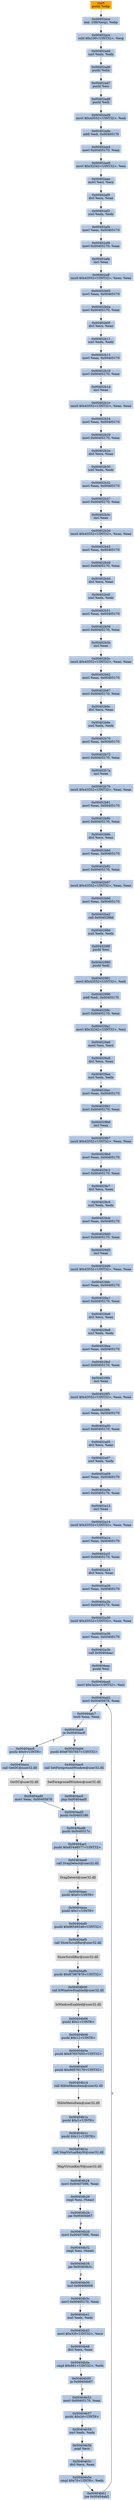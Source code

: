 digraph G {
node[shape=rectangle,style=filled,fillcolor=lightsteelblue,color=lightsteelblue]
bgcolor="transparent"
a0x00402ac9pushl_ebp[label="start\npushl %ebp",color="lightgrey",fillcolor="orange"];
a0x00402acaleal__108esp__ebp[label="0x00402aca\nleal -108(%esp), %ebp"];
a0x00402acesubl_0x100UINT32_esp[label="0x00402ace\nsubl $0x100<UINT32>, %esp"];
a0x00402ad4xorl_edx_edx[label="0x00402ad4\nxorl %edx, %edx"];
a0x00402ad6pushl_ebx[label="0x00402ad6\npushl %ebx"];
a0x00402ad7pushl_esi[label="0x00402ad7\npushl %esi"];
a0x00402ad8pushl_edi[label="0x00402ad8\npushl %edi"];
a0x00402ad9movl_0x43552UINT32_edi[label="0x00402ad9\nmovl $0x43552<UINT32>, %edi"];
a0x00402adeaddl_edi_0x00405170[label="0x00402ade\naddl %edi, 0x00405170"];
a0x00402ae4movl_0x00405170_eax[label="0x00402ae4\nmovl 0x00405170, %eax"];
a0x00402ae9movl_0x32342UINT32_esi[label="0x00402ae9\nmovl $0x32342<UINT32>, %esi"];
a0x00402aeemovl_esi_ecx[label="0x00402aee\nmovl %esi, %ecx"];
a0x00402af0divl_ecx_eax[label="0x00402af0\ndivl %ecx, %eax"];
a0x00402af2xorl_edx_edx[label="0x00402af2\nxorl %edx, %edx"];
a0x00402af4movl_eax_0x00405170[label="0x00402af4\nmovl %eax, 0x00405170"];
a0x00402af9movl_0x00405170_eax[label="0x00402af9\nmovl 0x00405170, %eax"];
a0x00402afeincl_eax[label="0x00402afe\nincl %eax"];
a0x00402affimull_0x43552UINT32_eax_eax[label="0x00402aff\nimull $0x43552<UINT32>, %eax, %eax"];
a0x00402b05movl_eax_0x00405170[label="0x00402b05\nmovl %eax, 0x00405170"];
a0x00402b0amovl_0x00405170_eax[label="0x00402b0a\nmovl 0x00405170, %eax"];
a0x00402b0fdivl_ecx_eax[label="0x00402b0f\ndivl %ecx, %eax"];
a0x00402b11xorl_edx_edx[label="0x00402b11\nxorl %edx, %edx"];
a0x00402b13movl_eax_0x00405170[label="0x00402b13\nmovl %eax, 0x00405170"];
a0x00402b18movl_0x00405170_eax[label="0x00402b18\nmovl 0x00405170, %eax"];
a0x00402b1dincl_eax[label="0x00402b1d\nincl %eax"];
a0x00402b1eimull_0x43552UINT32_eax_eax[label="0x00402b1e\nimull $0x43552<UINT32>, %eax, %eax"];
a0x00402b24movl_eax_0x00405170[label="0x00402b24\nmovl %eax, 0x00405170"];
a0x00402b29movl_0x00405170_eax[label="0x00402b29\nmovl 0x00405170, %eax"];
a0x00402b2edivl_ecx_eax[label="0x00402b2e\ndivl %ecx, %eax"];
a0x00402b30xorl_edx_edx[label="0x00402b30\nxorl %edx, %edx"];
a0x00402b32movl_eax_0x00405170[label="0x00402b32\nmovl %eax, 0x00405170"];
a0x00402b37movl_0x00405170_eax[label="0x00402b37\nmovl 0x00405170, %eax"];
a0x00402b3cincl_eax[label="0x00402b3c\nincl %eax"];
a0x00402b3dimull_0x43552UINT32_eax_eax[label="0x00402b3d\nimull $0x43552<UINT32>, %eax, %eax"];
a0x00402b43movl_eax_0x00405170[label="0x00402b43\nmovl %eax, 0x00405170"];
a0x00402b48movl_0x00405170_eax[label="0x00402b48\nmovl 0x00405170, %eax"];
a0x00402b4ddivl_ecx_eax[label="0x00402b4d\ndivl %ecx, %eax"];
a0x00402b4fxorl_edx_edx[label="0x00402b4f\nxorl %edx, %edx"];
a0x00402b51movl_eax_0x00405170[label="0x00402b51\nmovl %eax, 0x00405170"];
a0x00402b56movl_0x00405170_eax[label="0x00402b56\nmovl 0x00405170, %eax"];
a0x00402b5bincl_eax[label="0x00402b5b\nincl %eax"];
a0x00402b5cimull_0x43552UINT32_eax_eax[label="0x00402b5c\nimull $0x43552<UINT32>, %eax, %eax"];
a0x00402b62movl_eax_0x00405170[label="0x00402b62\nmovl %eax, 0x00405170"];
a0x00402b67movl_0x00405170_eax[label="0x00402b67\nmovl 0x00405170, %eax"];
a0x00402b6cdivl_ecx_eax[label="0x00402b6c\ndivl %ecx, %eax"];
a0x00402b6exorl_edx_edx[label="0x00402b6e\nxorl %edx, %edx"];
a0x00402b70movl_eax_0x00405170[label="0x00402b70\nmovl %eax, 0x00405170"];
a0x00402b75movl_0x00405170_eax[label="0x00402b75\nmovl 0x00405170, %eax"];
a0x00402b7aincl_eax[label="0x00402b7a\nincl %eax"];
a0x00402b7bimull_0x43552UINT32_eax_eax[label="0x00402b7b\nimull $0x43552<UINT32>, %eax, %eax"];
a0x00402b81movl_eax_0x00405170[label="0x00402b81\nmovl %eax, 0x00405170"];
a0x00402b86movl_0x00405170_eax[label="0x00402b86\nmovl 0x00405170, %eax"];
a0x00402b8bdivl_ecx_eax[label="0x00402b8b\ndivl %ecx, %eax"];
a0x00402b8dmovl_eax_0x00405170[label="0x00402b8d\nmovl %eax, 0x00405170"];
a0x00402b92movl_0x00405170_eax[label="0x00402b92\nmovl 0x00405170, %eax"];
a0x00402b97imull_0x43552UINT32_eax_eax[label="0x00402b97\nimull $0x43552<UINT32>, %eax, %eax"];
a0x00402b9dmovl_eax_0x00405170[label="0x00402b9d\nmovl %eax, 0x00405170"];
a0x00402ba2call_0x0040298d[label="0x00402ba2\ncall 0x0040298d"];
a0x0040298dxorl_edx_edx[label="0x0040298d\nxorl %edx, %edx"];
a0x0040298fpushl_esi[label="0x0040298f\npushl %esi"];
a0x00402990pushl_edi[label="0x00402990\npushl %edi"];
a0x00402991movl_0x43552UINT32_edi[label="0x00402991\nmovl $0x43552<UINT32>, %edi"];
a0x00402996addl_edi_0x00405170[label="0x00402996\naddl %edi, 0x00405170"];
a0x0040299cmovl_0x00405170_eax[label="0x0040299c\nmovl 0x00405170, %eax"];
a0x004029a1movl_0x32342UINT32_esi[label="0x004029a1\nmovl $0x32342<UINT32>, %esi"];
a0x004029a6movl_esi_ecx[label="0x004029a6\nmovl %esi, %ecx"];
a0x004029a8divl_ecx_eax[label="0x004029a8\ndivl %ecx, %eax"];
a0x004029aaxorl_edx_edx[label="0x004029aa\nxorl %edx, %edx"];
a0x004029acmovl_eax_0x00405170[label="0x004029ac\nmovl %eax, 0x00405170"];
a0x004029b1movl_0x00405170_eax[label="0x004029b1\nmovl 0x00405170, %eax"];
a0x004029b6incl_eax[label="0x004029b6\nincl %eax"];
a0x004029b7imull_0x43552UINT32_eax_eax[label="0x004029b7\nimull $0x43552<UINT32>, %eax, %eax"];
a0x004029bdmovl_eax_0x00405170[label="0x004029bd\nmovl %eax, 0x00405170"];
a0x004029c2movl_0x00405170_eax[label="0x004029c2\nmovl 0x00405170, %eax"];
a0x004029c7divl_ecx_eax[label="0x004029c7\ndivl %ecx, %eax"];
a0x004029c9xorl_edx_edx[label="0x004029c9\nxorl %edx, %edx"];
a0x004029cbmovl_eax_0x00405170[label="0x004029cb\nmovl %eax, 0x00405170"];
a0x004029d0movl_0x00405170_eax[label="0x004029d0\nmovl 0x00405170, %eax"];
a0x004029d5incl_eax[label="0x004029d5\nincl %eax"];
a0x004029d6imull_0x43552UINT32_eax_eax[label="0x004029d6\nimull $0x43552<UINT32>, %eax, %eax"];
a0x004029dcmovl_eax_0x00405170[label="0x004029dc\nmovl %eax, 0x00405170"];
a0x004029e1movl_0x00405170_eax[label="0x004029e1\nmovl 0x00405170, %eax"];
a0x004029e6divl_ecx_eax[label="0x004029e6\ndivl %ecx, %eax"];
a0x004029e8xorl_edx_edx[label="0x004029e8\nxorl %edx, %edx"];
a0x004029eamovl_eax_0x00405170[label="0x004029ea\nmovl %eax, 0x00405170"];
a0x004029efmovl_0x00405170_eax[label="0x004029ef\nmovl 0x00405170, %eax"];
a0x004029f4incl_eax[label="0x004029f4\nincl %eax"];
a0x004029f5imull_0x43552UINT32_eax_eax[label="0x004029f5\nimull $0x43552<UINT32>, %eax, %eax"];
a0x004029fbmovl_eax_0x00405170[label="0x004029fb\nmovl %eax, 0x00405170"];
a0x00402a00movl_0x00405170_eax[label="0x00402a00\nmovl 0x00405170, %eax"];
a0x00402a05divl_ecx_eax[label="0x00402a05\ndivl %ecx, %eax"];
a0x00402a07xorl_edx_edx[label="0x00402a07\nxorl %edx, %edx"];
a0x00402a09movl_eax_0x00405170[label="0x00402a09\nmovl %eax, 0x00405170"];
a0x00402a0emovl_0x00405170_eax[label="0x00402a0e\nmovl 0x00405170, %eax"];
a0x00402a13incl_eax[label="0x00402a13\nincl %eax"];
a0x00402a14imull_0x43552UINT32_eax_eax[label="0x00402a14\nimull $0x43552<UINT32>, %eax, %eax"];
a0x00402a1amovl_eax_0x00405170[label="0x00402a1a\nmovl %eax, 0x00405170"];
a0x00402a1fmovl_0x00405170_eax[label="0x00402a1f\nmovl 0x00405170, %eax"];
a0x00402a24divl_ecx_eax[label="0x00402a24\ndivl %ecx, %eax"];
a0x00402a26movl_eax_0x00405170[label="0x00402a26\nmovl %eax, 0x00405170"];
a0x00402a2bmovl_0x00405170_eax[label="0x00402a2b\nmovl 0x00405170, %eax"];
a0x00402a30imull_0x43552UINT32_eax_eax[label="0x00402a30\nimull $0x43552<UINT32>, %eax, %eax"];
a0x00402a36movl_eax_0x00405170[label="0x00402a36\nmovl %eax, 0x00405170"];
a0x00402a3bcall_0x00404aac[label="0x00402a3b\ncall 0x00404aac"];
a0x00404aacpushl_esi[label="0x00404aac\npushl %esi"];
a0x00404aadmovl_0x3a2aUINT32_esi[label="0x00404aad\nmovl $0x3a2a<UINT32>, %esi"];
a0x00404ab2movl_0x00405678_eax[label="0x00404ab2\nmovl 0x00405678, %eax"];
a0x00404ab7testl_eax_eax[label="0x00404ab7\ntestl %eax, %eax"];
a0x00404ab9je_0x00404ac8[label="0x00404ab9\nje 0x00404ac8"];
a0x00404ac8pushl_0x0UINT8[label="0x00404ac8\npushl $0x0<UINT8>"];
a0x00404acacall_GetDC_user32_dll[label="0x00404aca\ncall GetDC@user32.dll"];
GetDC_user32_dll[label="GetDC@user32.dll",color="lightgrey",fillcolor="lightgrey"];
a0x00404ad0movl_eax_0x00405678[label="0x00404ad0\nmovl %eax, 0x00405678"];
a0x00404ad5pushl_0x00405180[label="0x00404ad5\npushl 0x00405180"];
a0x00404adbpushl_0x0040517c[label="0x00404adb\npushl 0x0040517c"];
a0x00404ae1pushl_0x85446577UINT32[label="0x00404ae1\npushl $0x85446577<UINT32>"];
a0x00404ae6call_DragDetect_user32_dll[label="0x00404ae6\ncall DragDetect@user32.dll"];
DragDetect_user32_dll[label="DragDetect@user32.dll",color="lightgrey",fillcolor="lightgrey"];
a0x00404aecpushl_0x0UINT8[label="0x00404aec\npushl $0x0<UINT8>"];
a0x00404aeepushl_0x1UINT8[label="0x00404aee\npushl $0x1<UINT8>"];
a0x00404af0pushl_0x86546546UINT32[label="0x00404af0\npushl $0x86546546<UINT32>"];
a0x00404af5call_ShowScrollBar_user32_dll[label="0x00404af5\ncall ShowScrollBar@user32.dll"];
ShowScrollBar_user32_dll[label="ShowScrollBar@user32.dll",color="lightgrey",fillcolor="lightgrey"];
a0x00404afbpushl_0x87987878UINT32[label="0x00404afb\npushl $0x87987878<UINT32>"];
a0x00404b00call_IsWindowEnabled_user32_dll[label="0x00404b00\ncall IsWindowEnabled@user32.dll"];
IsWindowEnabled_user32_dll[label="IsWindowEnabled@user32.dll",color="lightgrey",fillcolor="lightgrey"];
a0x00404b06pushl_0x1UINT8[label="0x00404b06\npushl $0x1<UINT8>"];
a0x00404b08pushl_0x12UINT8[label="0x00404b08\npushl $0x12<UINT8>"];
a0x00404b0apushl_0x97657655UINT32[label="0x00404b0a\npushl $0x97657655<UINT32>"];
a0x00404b0fpushl_0x96576179UINT32[label="0x00404b0f\npushl $0x96576179<UINT32>"];
a0x00404b14call_HiliteMenuItem_user32_dll[label="0x00404b14\ncall HiliteMenuItem@user32.dll"];
HiliteMenuItem_user32_dll[label="HiliteMenuItem@user32.dll",color="lightgrey",fillcolor="lightgrey"];
a0x00404b1apushl_0x2UINT8[label="0x00404b1a\npushl $0x2<UINT8>"];
a0x00404b1cpushl_0x11UINT8[label="0x00404b1c\npushl $0x11<UINT8>"];
a0x00404b1ecall_MapVirtualKeyW_user32_dll[label="0x00404b1e\ncall MapVirtualKeyW@user32.dll"];
MapVirtualKeyW_user32_dll[label="MapVirtualKeyW@user32.dll",color="lightgrey",fillcolor="lightgrey"];
a0x00404b24movl_0x00407098_eax[label="0x00404b24\nmovl 0x00407098, %eax"];
a0x00404b29cmpl_esi_eax_[label="0x00404b29\ncmpl %esi, (%eax)"];
a0x00404b2bjae_0x00404b67[label="0x00404b2b\njae 0x00404b67"];
a0x00404b2dmovl_0x00407098_eax[label="0x00404b2d\nmovl 0x00407098, %eax"];
a0x00404b32cmpl_esi_eax_[label="0x00404b32\ncmpl %esi, (%eax)"];
a0x00404b34jae_0x00404b3c[label="0x00404b34\njae 0x00404b3c"];
a0x00404b36incl_0x00406008[label="0x00404b36\nincl 0x00406008"];
a0x00404b3cmovl_0x00405170_eax[label="0x00404b3c\nmovl 0x00405170, %eax"];
a0x00404b41xorl_edx_edx[label="0x00404b41\nxorl %edx, %edx"];
a0x00404b43movl_0x32fUINT32_ecx[label="0x00404b43\nmovl $0x32f<UINT32>, %ecx"];
a0x00404b48divl_ecx_eax[label="0x00404b48\ndivl %ecx, %eax"];
a0x00404b4acmpl_0x661UINT32_edx[label="0x00404b4a\ncmpl $0x661<UINT32>, %edx"];
a0x00404b50ja_0x00404b67[label="0x00404b50\nja 0x00404b67"];
a0x00404b52movl_0x00405170_eax[label="0x00404b52\nmovl 0x00405170, %eax"];
a0x00404b57pushl_0x2dUINT8[label="0x00404b57\npushl $0x2d<UINT8>"];
a0x00404b59xorl_edx_edx[label="0x00404b59\nxorl %edx, %edx"];
a0x00404b5bpopl_ecx[label="0x00404b5b\npopl %ecx"];
a0x00404b5cdivl_ecx_eax[label="0x00404b5c\ndivl %ecx, %eax"];
a0x00404b5ecmpl_0x70UINT8_edx[label="0x00404b5e\ncmpl $0x70<UINT8>, %edx"];
a0x00404b61jne_0x00404ab2[label="0x00404b61\njne 0x00404ab2"];
a0x00404abbpushl_0x97657657UINT32[label="0x00404abb\npushl $0x97657657<UINT32>"];
a0x00404ac0call_SetForegroundWindow_user32_dll[label="0x00404ac0\ncall SetForegroundWindow@user32.dll"];
SetForegroundWindow_user32_dll[label="SetForegroundWindow@user32.dll",color="lightgrey",fillcolor="lightgrey"];
a0x00404ac6jmp_0x00404ad5[label="0x00404ac6\njmp 0x00404ad5"];
a0x00402ac9pushl_ebp -> a0x00402acaleal__108esp__ebp [color="#000000"];
a0x00402acaleal__108esp__ebp -> a0x00402acesubl_0x100UINT32_esp [color="#000000"];
a0x00402acesubl_0x100UINT32_esp -> a0x00402ad4xorl_edx_edx [color="#000000"];
a0x00402ad4xorl_edx_edx -> a0x00402ad6pushl_ebx [color="#000000"];
a0x00402ad6pushl_ebx -> a0x00402ad7pushl_esi [color="#000000"];
a0x00402ad7pushl_esi -> a0x00402ad8pushl_edi [color="#000000"];
a0x00402ad8pushl_edi -> a0x00402ad9movl_0x43552UINT32_edi [color="#000000"];
a0x00402ad9movl_0x43552UINT32_edi -> a0x00402adeaddl_edi_0x00405170 [color="#000000"];
a0x00402adeaddl_edi_0x00405170 -> a0x00402ae4movl_0x00405170_eax [color="#000000"];
a0x00402ae4movl_0x00405170_eax -> a0x00402ae9movl_0x32342UINT32_esi [color="#000000"];
a0x00402ae9movl_0x32342UINT32_esi -> a0x00402aeemovl_esi_ecx [color="#000000"];
a0x00402aeemovl_esi_ecx -> a0x00402af0divl_ecx_eax [color="#000000"];
a0x00402af0divl_ecx_eax -> a0x00402af2xorl_edx_edx [color="#000000"];
a0x00402af2xorl_edx_edx -> a0x00402af4movl_eax_0x00405170 [color="#000000"];
a0x00402af4movl_eax_0x00405170 -> a0x00402af9movl_0x00405170_eax [color="#000000"];
a0x00402af9movl_0x00405170_eax -> a0x00402afeincl_eax [color="#000000"];
a0x00402afeincl_eax -> a0x00402affimull_0x43552UINT32_eax_eax [color="#000000"];
a0x00402affimull_0x43552UINT32_eax_eax -> a0x00402b05movl_eax_0x00405170 [color="#000000"];
a0x00402b05movl_eax_0x00405170 -> a0x00402b0amovl_0x00405170_eax [color="#000000"];
a0x00402b0amovl_0x00405170_eax -> a0x00402b0fdivl_ecx_eax [color="#000000"];
a0x00402b0fdivl_ecx_eax -> a0x00402b11xorl_edx_edx [color="#000000"];
a0x00402b11xorl_edx_edx -> a0x00402b13movl_eax_0x00405170 [color="#000000"];
a0x00402b13movl_eax_0x00405170 -> a0x00402b18movl_0x00405170_eax [color="#000000"];
a0x00402b18movl_0x00405170_eax -> a0x00402b1dincl_eax [color="#000000"];
a0x00402b1dincl_eax -> a0x00402b1eimull_0x43552UINT32_eax_eax [color="#000000"];
a0x00402b1eimull_0x43552UINT32_eax_eax -> a0x00402b24movl_eax_0x00405170 [color="#000000"];
a0x00402b24movl_eax_0x00405170 -> a0x00402b29movl_0x00405170_eax [color="#000000"];
a0x00402b29movl_0x00405170_eax -> a0x00402b2edivl_ecx_eax [color="#000000"];
a0x00402b2edivl_ecx_eax -> a0x00402b30xorl_edx_edx [color="#000000"];
a0x00402b30xorl_edx_edx -> a0x00402b32movl_eax_0x00405170 [color="#000000"];
a0x00402b32movl_eax_0x00405170 -> a0x00402b37movl_0x00405170_eax [color="#000000"];
a0x00402b37movl_0x00405170_eax -> a0x00402b3cincl_eax [color="#000000"];
a0x00402b3cincl_eax -> a0x00402b3dimull_0x43552UINT32_eax_eax [color="#000000"];
a0x00402b3dimull_0x43552UINT32_eax_eax -> a0x00402b43movl_eax_0x00405170 [color="#000000"];
a0x00402b43movl_eax_0x00405170 -> a0x00402b48movl_0x00405170_eax [color="#000000"];
a0x00402b48movl_0x00405170_eax -> a0x00402b4ddivl_ecx_eax [color="#000000"];
a0x00402b4ddivl_ecx_eax -> a0x00402b4fxorl_edx_edx [color="#000000"];
a0x00402b4fxorl_edx_edx -> a0x00402b51movl_eax_0x00405170 [color="#000000"];
a0x00402b51movl_eax_0x00405170 -> a0x00402b56movl_0x00405170_eax [color="#000000"];
a0x00402b56movl_0x00405170_eax -> a0x00402b5bincl_eax [color="#000000"];
a0x00402b5bincl_eax -> a0x00402b5cimull_0x43552UINT32_eax_eax [color="#000000"];
a0x00402b5cimull_0x43552UINT32_eax_eax -> a0x00402b62movl_eax_0x00405170 [color="#000000"];
a0x00402b62movl_eax_0x00405170 -> a0x00402b67movl_0x00405170_eax [color="#000000"];
a0x00402b67movl_0x00405170_eax -> a0x00402b6cdivl_ecx_eax [color="#000000"];
a0x00402b6cdivl_ecx_eax -> a0x00402b6exorl_edx_edx [color="#000000"];
a0x00402b6exorl_edx_edx -> a0x00402b70movl_eax_0x00405170 [color="#000000"];
a0x00402b70movl_eax_0x00405170 -> a0x00402b75movl_0x00405170_eax [color="#000000"];
a0x00402b75movl_0x00405170_eax -> a0x00402b7aincl_eax [color="#000000"];
a0x00402b7aincl_eax -> a0x00402b7bimull_0x43552UINT32_eax_eax [color="#000000"];
a0x00402b7bimull_0x43552UINT32_eax_eax -> a0x00402b81movl_eax_0x00405170 [color="#000000"];
a0x00402b81movl_eax_0x00405170 -> a0x00402b86movl_0x00405170_eax [color="#000000"];
a0x00402b86movl_0x00405170_eax -> a0x00402b8bdivl_ecx_eax [color="#000000"];
a0x00402b8bdivl_ecx_eax -> a0x00402b8dmovl_eax_0x00405170 [color="#000000"];
a0x00402b8dmovl_eax_0x00405170 -> a0x00402b92movl_0x00405170_eax [color="#000000"];
a0x00402b92movl_0x00405170_eax -> a0x00402b97imull_0x43552UINT32_eax_eax [color="#000000"];
a0x00402b97imull_0x43552UINT32_eax_eax -> a0x00402b9dmovl_eax_0x00405170 [color="#000000"];
a0x00402b9dmovl_eax_0x00405170 -> a0x00402ba2call_0x0040298d [color="#000000"];
a0x00402ba2call_0x0040298d -> a0x0040298dxorl_edx_edx [color="#000000"];
a0x0040298dxorl_edx_edx -> a0x0040298fpushl_esi [color="#000000"];
a0x0040298fpushl_esi -> a0x00402990pushl_edi [color="#000000"];
a0x00402990pushl_edi -> a0x00402991movl_0x43552UINT32_edi [color="#000000"];
a0x00402991movl_0x43552UINT32_edi -> a0x00402996addl_edi_0x00405170 [color="#000000"];
a0x00402996addl_edi_0x00405170 -> a0x0040299cmovl_0x00405170_eax [color="#000000"];
a0x0040299cmovl_0x00405170_eax -> a0x004029a1movl_0x32342UINT32_esi [color="#000000"];
a0x004029a1movl_0x32342UINT32_esi -> a0x004029a6movl_esi_ecx [color="#000000"];
a0x004029a6movl_esi_ecx -> a0x004029a8divl_ecx_eax [color="#000000"];
a0x004029a8divl_ecx_eax -> a0x004029aaxorl_edx_edx [color="#000000"];
a0x004029aaxorl_edx_edx -> a0x004029acmovl_eax_0x00405170 [color="#000000"];
a0x004029acmovl_eax_0x00405170 -> a0x004029b1movl_0x00405170_eax [color="#000000"];
a0x004029b1movl_0x00405170_eax -> a0x004029b6incl_eax [color="#000000"];
a0x004029b6incl_eax -> a0x004029b7imull_0x43552UINT32_eax_eax [color="#000000"];
a0x004029b7imull_0x43552UINT32_eax_eax -> a0x004029bdmovl_eax_0x00405170 [color="#000000"];
a0x004029bdmovl_eax_0x00405170 -> a0x004029c2movl_0x00405170_eax [color="#000000"];
a0x004029c2movl_0x00405170_eax -> a0x004029c7divl_ecx_eax [color="#000000"];
a0x004029c7divl_ecx_eax -> a0x004029c9xorl_edx_edx [color="#000000"];
a0x004029c9xorl_edx_edx -> a0x004029cbmovl_eax_0x00405170 [color="#000000"];
a0x004029cbmovl_eax_0x00405170 -> a0x004029d0movl_0x00405170_eax [color="#000000"];
a0x004029d0movl_0x00405170_eax -> a0x004029d5incl_eax [color="#000000"];
a0x004029d5incl_eax -> a0x004029d6imull_0x43552UINT32_eax_eax [color="#000000"];
a0x004029d6imull_0x43552UINT32_eax_eax -> a0x004029dcmovl_eax_0x00405170 [color="#000000"];
a0x004029dcmovl_eax_0x00405170 -> a0x004029e1movl_0x00405170_eax [color="#000000"];
a0x004029e1movl_0x00405170_eax -> a0x004029e6divl_ecx_eax [color="#000000"];
a0x004029e6divl_ecx_eax -> a0x004029e8xorl_edx_edx [color="#000000"];
a0x004029e8xorl_edx_edx -> a0x004029eamovl_eax_0x00405170 [color="#000000"];
a0x004029eamovl_eax_0x00405170 -> a0x004029efmovl_0x00405170_eax [color="#000000"];
a0x004029efmovl_0x00405170_eax -> a0x004029f4incl_eax [color="#000000"];
a0x004029f4incl_eax -> a0x004029f5imull_0x43552UINT32_eax_eax [color="#000000"];
a0x004029f5imull_0x43552UINT32_eax_eax -> a0x004029fbmovl_eax_0x00405170 [color="#000000"];
a0x004029fbmovl_eax_0x00405170 -> a0x00402a00movl_0x00405170_eax [color="#000000"];
a0x00402a00movl_0x00405170_eax -> a0x00402a05divl_ecx_eax [color="#000000"];
a0x00402a05divl_ecx_eax -> a0x00402a07xorl_edx_edx [color="#000000"];
a0x00402a07xorl_edx_edx -> a0x00402a09movl_eax_0x00405170 [color="#000000"];
a0x00402a09movl_eax_0x00405170 -> a0x00402a0emovl_0x00405170_eax [color="#000000"];
a0x00402a0emovl_0x00405170_eax -> a0x00402a13incl_eax [color="#000000"];
a0x00402a13incl_eax -> a0x00402a14imull_0x43552UINT32_eax_eax [color="#000000"];
a0x00402a14imull_0x43552UINT32_eax_eax -> a0x00402a1amovl_eax_0x00405170 [color="#000000"];
a0x00402a1amovl_eax_0x00405170 -> a0x00402a1fmovl_0x00405170_eax [color="#000000"];
a0x00402a1fmovl_0x00405170_eax -> a0x00402a24divl_ecx_eax [color="#000000"];
a0x00402a24divl_ecx_eax -> a0x00402a26movl_eax_0x00405170 [color="#000000"];
a0x00402a26movl_eax_0x00405170 -> a0x00402a2bmovl_0x00405170_eax [color="#000000"];
a0x00402a2bmovl_0x00405170_eax -> a0x00402a30imull_0x43552UINT32_eax_eax [color="#000000"];
a0x00402a30imull_0x43552UINT32_eax_eax -> a0x00402a36movl_eax_0x00405170 [color="#000000"];
a0x00402a36movl_eax_0x00405170 -> a0x00402a3bcall_0x00404aac [color="#000000"];
a0x00402a3bcall_0x00404aac -> a0x00404aacpushl_esi [color="#000000"];
a0x00404aacpushl_esi -> a0x00404aadmovl_0x3a2aUINT32_esi [color="#000000"];
a0x00404aadmovl_0x3a2aUINT32_esi -> a0x00404ab2movl_0x00405678_eax [color="#000000"];
a0x00404ab2movl_0x00405678_eax -> a0x00404ab7testl_eax_eax [color="#000000"];
a0x00404ab7testl_eax_eax -> a0x00404ab9je_0x00404ac8 [color="#000000"];
a0x00404ab9je_0x00404ac8 -> a0x00404ac8pushl_0x0UINT8 [color="#000000",label="T"];
a0x00404ac8pushl_0x0UINT8 -> a0x00404acacall_GetDC_user32_dll [color="#000000"];
a0x00404acacall_GetDC_user32_dll -> GetDC_user32_dll [color="#000000"];
GetDC_user32_dll -> a0x00404ad0movl_eax_0x00405678 [color="#000000"];
a0x00404ad0movl_eax_0x00405678 -> a0x00404ad5pushl_0x00405180 [color="#000000"];
a0x00404ad5pushl_0x00405180 -> a0x00404adbpushl_0x0040517c [color="#000000"];
a0x00404adbpushl_0x0040517c -> a0x00404ae1pushl_0x85446577UINT32 [color="#000000"];
a0x00404ae1pushl_0x85446577UINT32 -> a0x00404ae6call_DragDetect_user32_dll [color="#000000"];
a0x00404ae6call_DragDetect_user32_dll -> DragDetect_user32_dll [color="#000000"];
DragDetect_user32_dll -> a0x00404aecpushl_0x0UINT8 [color="#000000"];
a0x00404aecpushl_0x0UINT8 -> a0x00404aeepushl_0x1UINT8 [color="#000000"];
a0x00404aeepushl_0x1UINT8 -> a0x00404af0pushl_0x86546546UINT32 [color="#000000"];
a0x00404af0pushl_0x86546546UINT32 -> a0x00404af5call_ShowScrollBar_user32_dll [color="#000000"];
a0x00404af5call_ShowScrollBar_user32_dll -> ShowScrollBar_user32_dll [color="#000000"];
ShowScrollBar_user32_dll -> a0x00404afbpushl_0x87987878UINT32 [color="#000000"];
a0x00404afbpushl_0x87987878UINT32 -> a0x00404b00call_IsWindowEnabled_user32_dll [color="#000000"];
a0x00404b00call_IsWindowEnabled_user32_dll -> IsWindowEnabled_user32_dll [color="#000000"];
IsWindowEnabled_user32_dll -> a0x00404b06pushl_0x1UINT8 [color="#000000"];
a0x00404b06pushl_0x1UINT8 -> a0x00404b08pushl_0x12UINT8 [color="#000000"];
a0x00404b08pushl_0x12UINT8 -> a0x00404b0apushl_0x97657655UINT32 [color="#000000"];
a0x00404b0apushl_0x97657655UINT32 -> a0x00404b0fpushl_0x96576179UINT32 [color="#000000"];
a0x00404b0fpushl_0x96576179UINT32 -> a0x00404b14call_HiliteMenuItem_user32_dll [color="#000000"];
a0x00404b14call_HiliteMenuItem_user32_dll -> HiliteMenuItem_user32_dll [color="#000000"];
HiliteMenuItem_user32_dll -> a0x00404b1apushl_0x2UINT8 [color="#000000"];
a0x00404b1apushl_0x2UINT8 -> a0x00404b1cpushl_0x11UINT8 [color="#000000"];
a0x00404b1cpushl_0x11UINT8 -> a0x00404b1ecall_MapVirtualKeyW_user32_dll [color="#000000"];
a0x00404b1ecall_MapVirtualKeyW_user32_dll -> MapVirtualKeyW_user32_dll [color="#000000"];
MapVirtualKeyW_user32_dll -> a0x00404b24movl_0x00407098_eax [color="#000000"];
a0x00404b24movl_0x00407098_eax -> a0x00404b29cmpl_esi_eax_ [color="#000000"];
a0x00404b29cmpl_esi_eax_ -> a0x00404b2bjae_0x00404b67 [color="#000000"];
a0x00404b2bjae_0x00404b67 -> a0x00404b2dmovl_0x00407098_eax [color="#000000",label="F"];
a0x00404b2dmovl_0x00407098_eax -> a0x00404b32cmpl_esi_eax_ [color="#000000"];
a0x00404b32cmpl_esi_eax_ -> a0x00404b34jae_0x00404b3c [color="#000000"];
a0x00404b34jae_0x00404b3c -> a0x00404b36incl_0x00406008 [color="#000000",label="F"];
a0x00404b36incl_0x00406008 -> a0x00404b3cmovl_0x00405170_eax [color="#000000"];
a0x00404b3cmovl_0x00405170_eax -> a0x00404b41xorl_edx_edx [color="#000000"];
a0x00404b41xorl_edx_edx -> a0x00404b43movl_0x32fUINT32_ecx [color="#000000"];
a0x00404b43movl_0x32fUINT32_ecx -> a0x00404b48divl_ecx_eax [color="#000000"];
a0x00404b48divl_ecx_eax -> a0x00404b4acmpl_0x661UINT32_edx [color="#000000"];
a0x00404b4acmpl_0x661UINT32_edx -> a0x00404b50ja_0x00404b67 [color="#000000"];
a0x00404b50ja_0x00404b67 -> a0x00404b52movl_0x00405170_eax [color="#000000",label="F"];
a0x00404b52movl_0x00405170_eax -> a0x00404b57pushl_0x2dUINT8 [color="#000000"];
a0x00404b57pushl_0x2dUINT8 -> a0x00404b59xorl_edx_edx [color="#000000"];
a0x00404b59xorl_edx_edx -> a0x00404b5bpopl_ecx [color="#000000"];
a0x00404b5bpopl_ecx -> a0x00404b5cdivl_ecx_eax [color="#000000"];
a0x00404b5cdivl_ecx_eax -> a0x00404b5ecmpl_0x70UINT8_edx [color="#000000"];
a0x00404b5ecmpl_0x70UINT8_edx -> a0x00404b61jne_0x00404ab2 [color="#000000"];
a0x00404b61jne_0x00404ab2 -> a0x00404ab2movl_0x00405678_eax [color="#000000",label="T"];
a0x00404ab9je_0x00404ac8 -> a0x00404abbpushl_0x97657657UINT32 [color="#000000",label="F"];
a0x00404abbpushl_0x97657657UINT32 -> a0x00404ac0call_SetForegroundWindow_user32_dll [color="#000000"];
a0x00404ac0call_SetForegroundWindow_user32_dll -> SetForegroundWindow_user32_dll [color="#000000"];
SetForegroundWindow_user32_dll -> a0x00404ac6jmp_0x00404ad5 [color="#000000"];
a0x00404ac6jmp_0x00404ad5 -> a0x00404ad5pushl_0x00405180 [color="#000000"];
}
